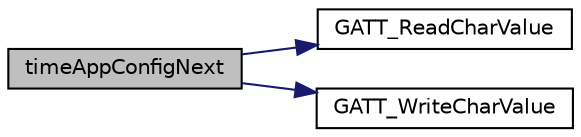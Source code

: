 digraph "timeAppConfigNext"
{
  edge [fontname="Helvetica",fontsize="10",labelfontname="Helvetica",labelfontsize="10"];
  node [fontname="Helvetica",fontsize="10",shape=record];
  rankdir="LR";
  Node1 [label="timeAppConfigNext",height=0.2,width=0.4,color="black", fillcolor="grey75", style="filled" fontcolor="black"];
  Node1 -> Node2 [color="midnightblue",fontsize="10",style="solid",fontname="Helvetica"];
  Node2 [label="GATT_ReadCharValue",height=0.2,width=0.4,color="black", fillcolor="white", style="filled",URL="$group___g_a_t_t___c_l_i_e_n_t___s_u_b___p_r_o_c_e_d_u_r_e___a_p_i.html#gab1628c683ea6ba34a41af178c8b88bb3",tooltip="This sub-procedure is used to read a Characteristic Value from a server when the client knows the Cha..."];
  Node1 -> Node3 [color="midnightblue",fontsize="10",style="solid",fontname="Helvetica"];
  Node3 [label="GATT_WriteCharValue",height=0.2,width=0.4,color="black", fillcolor="white", style="filled",URL="$group___g_a_t_t___c_l_i_e_n_t___s_u_b___p_r_o_c_e_d_u_r_e___a_p_i.html#ga6e54905495daa3e3dfa5d5b7b40d8afb",tooltip="This sub-procedure is used to write a characteristic value to a server when the client knows the char..."];
}

